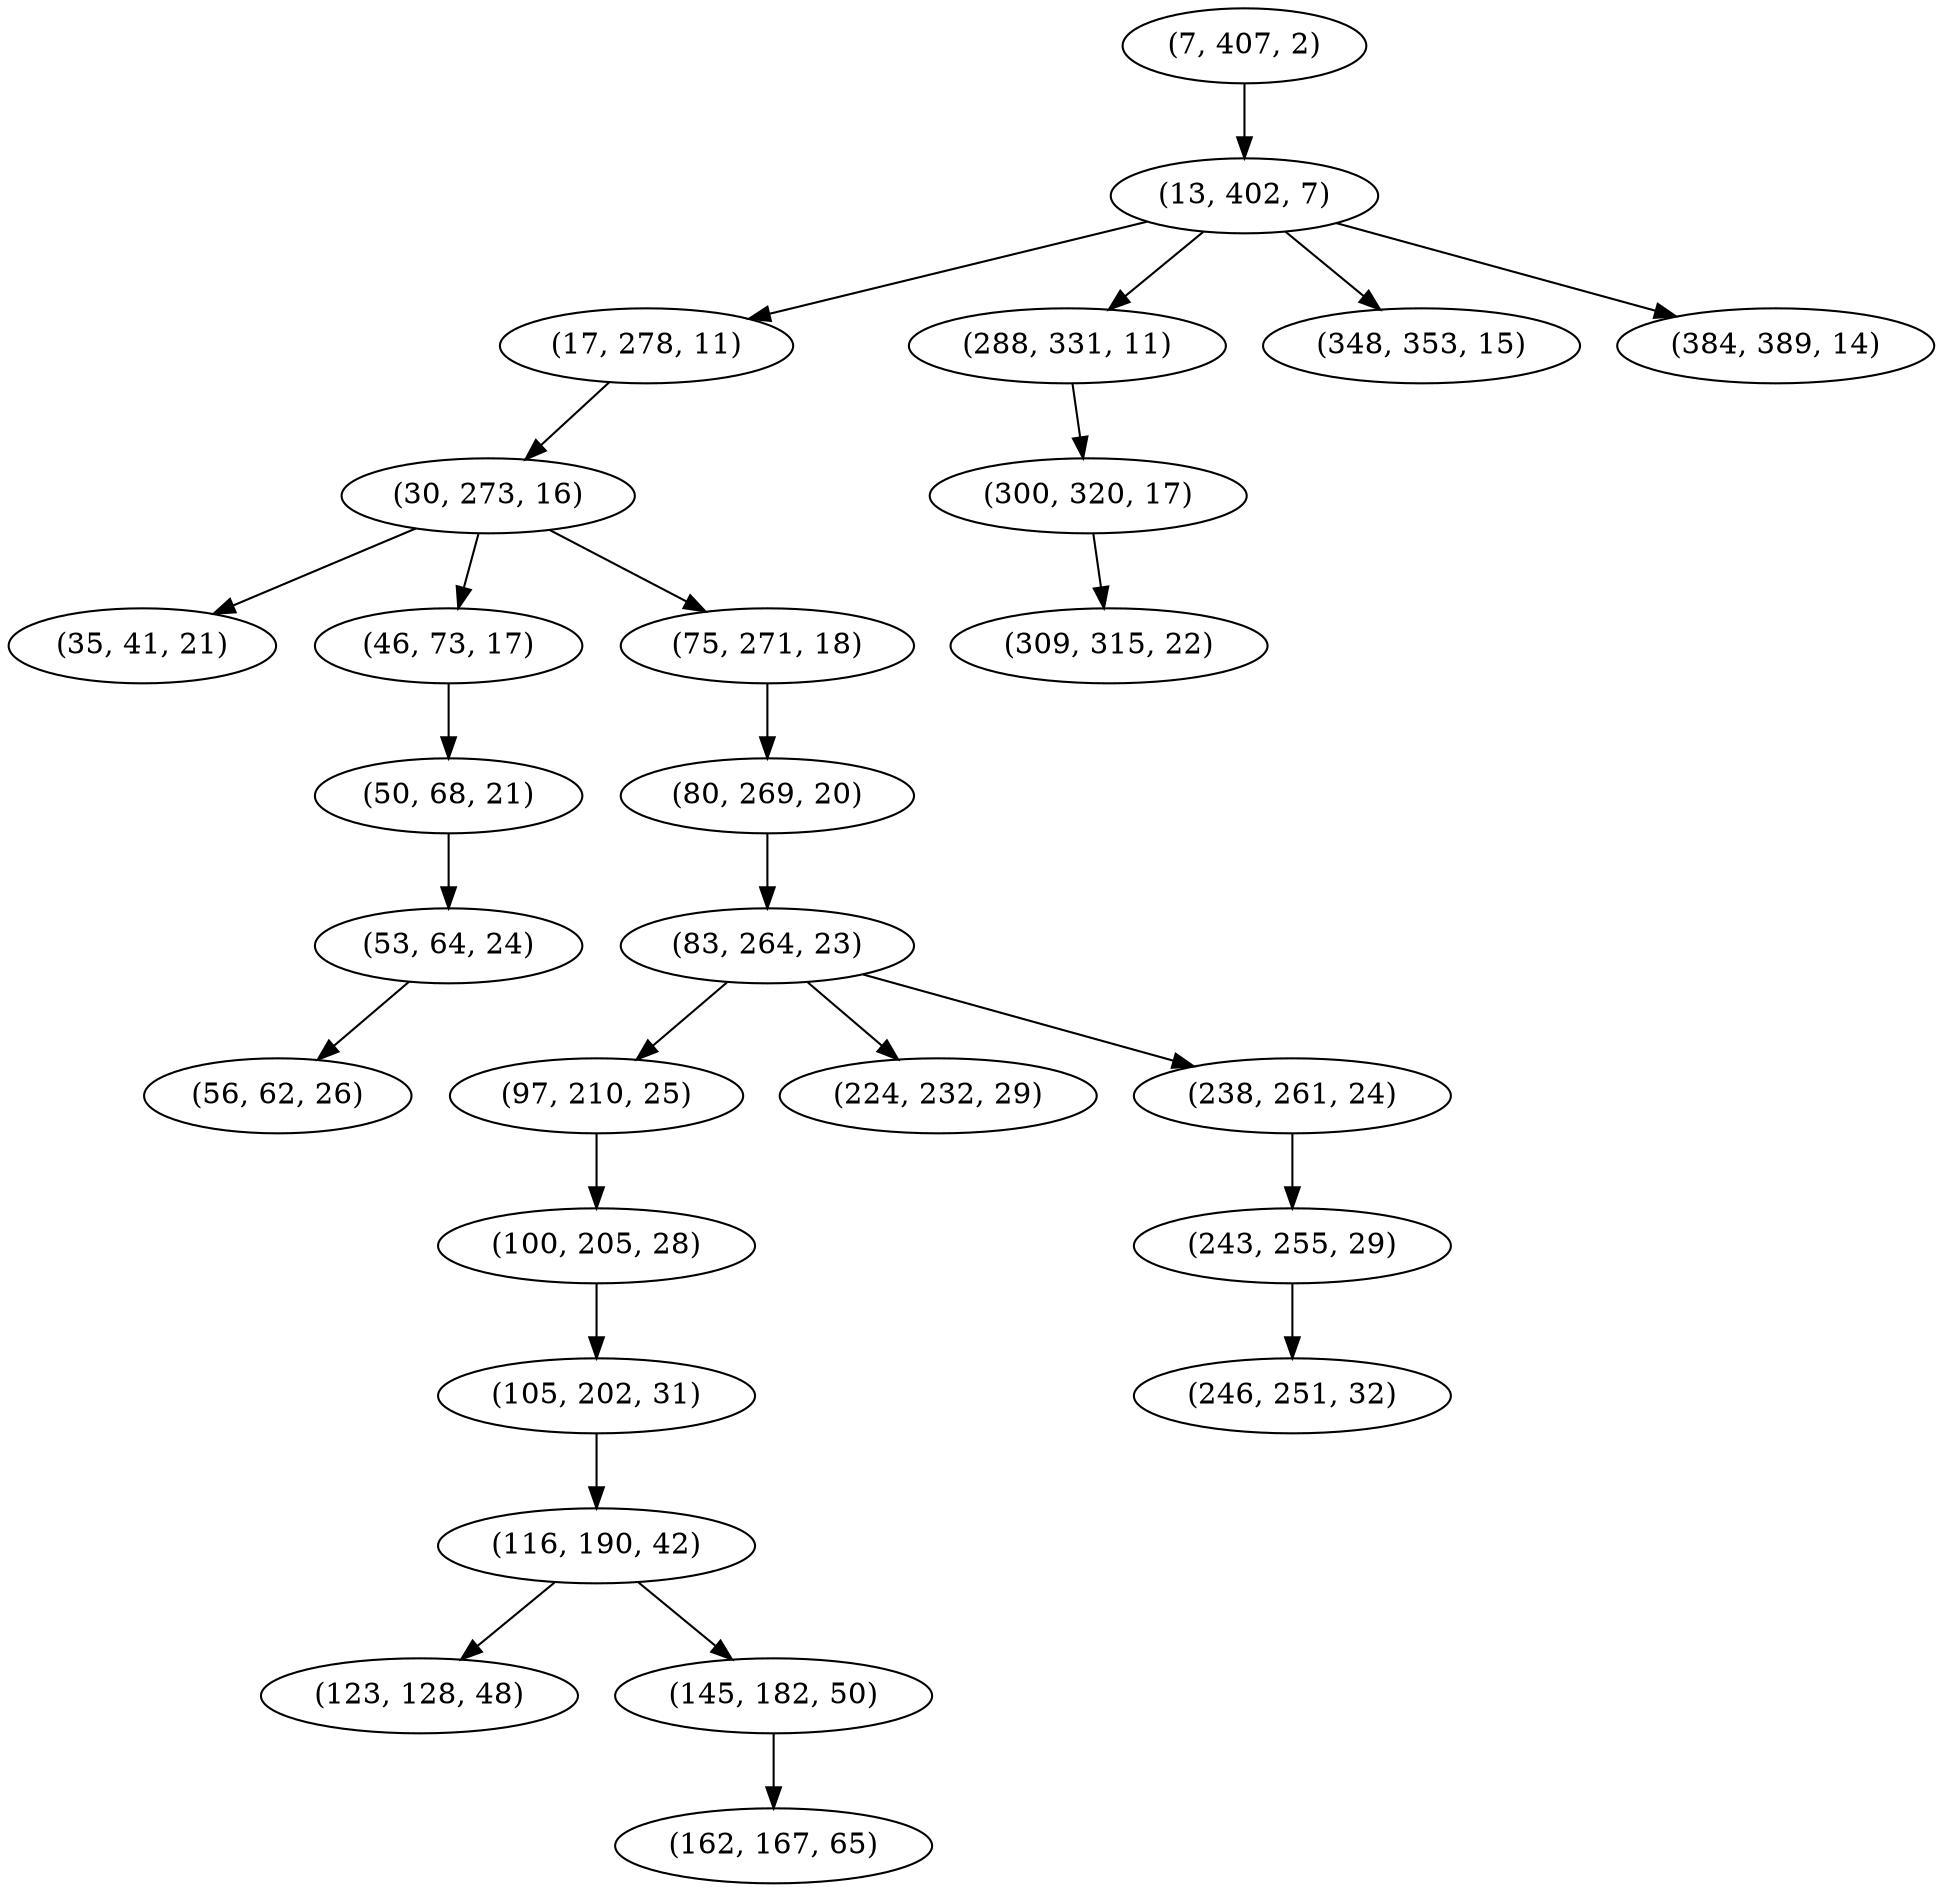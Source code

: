 digraph tree {
    "(7, 407, 2)";
    "(13, 402, 7)";
    "(17, 278, 11)";
    "(30, 273, 16)";
    "(35, 41, 21)";
    "(46, 73, 17)";
    "(50, 68, 21)";
    "(53, 64, 24)";
    "(56, 62, 26)";
    "(75, 271, 18)";
    "(80, 269, 20)";
    "(83, 264, 23)";
    "(97, 210, 25)";
    "(100, 205, 28)";
    "(105, 202, 31)";
    "(116, 190, 42)";
    "(123, 128, 48)";
    "(145, 182, 50)";
    "(162, 167, 65)";
    "(224, 232, 29)";
    "(238, 261, 24)";
    "(243, 255, 29)";
    "(246, 251, 32)";
    "(288, 331, 11)";
    "(300, 320, 17)";
    "(309, 315, 22)";
    "(348, 353, 15)";
    "(384, 389, 14)";
    "(7, 407, 2)" -> "(13, 402, 7)";
    "(13, 402, 7)" -> "(17, 278, 11)";
    "(13, 402, 7)" -> "(288, 331, 11)";
    "(13, 402, 7)" -> "(348, 353, 15)";
    "(13, 402, 7)" -> "(384, 389, 14)";
    "(17, 278, 11)" -> "(30, 273, 16)";
    "(30, 273, 16)" -> "(35, 41, 21)";
    "(30, 273, 16)" -> "(46, 73, 17)";
    "(30, 273, 16)" -> "(75, 271, 18)";
    "(46, 73, 17)" -> "(50, 68, 21)";
    "(50, 68, 21)" -> "(53, 64, 24)";
    "(53, 64, 24)" -> "(56, 62, 26)";
    "(75, 271, 18)" -> "(80, 269, 20)";
    "(80, 269, 20)" -> "(83, 264, 23)";
    "(83, 264, 23)" -> "(97, 210, 25)";
    "(83, 264, 23)" -> "(224, 232, 29)";
    "(83, 264, 23)" -> "(238, 261, 24)";
    "(97, 210, 25)" -> "(100, 205, 28)";
    "(100, 205, 28)" -> "(105, 202, 31)";
    "(105, 202, 31)" -> "(116, 190, 42)";
    "(116, 190, 42)" -> "(123, 128, 48)";
    "(116, 190, 42)" -> "(145, 182, 50)";
    "(145, 182, 50)" -> "(162, 167, 65)";
    "(238, 261, 24)" -> "(243, 255, 29)";
    "(243, 255, 29)" -> "(246, 251, 32)";
    "(288, 331, 11)" -> "(300, 320, 17)";
    "(300, 320, 17)" -> "(309, 315, 22)";
}
